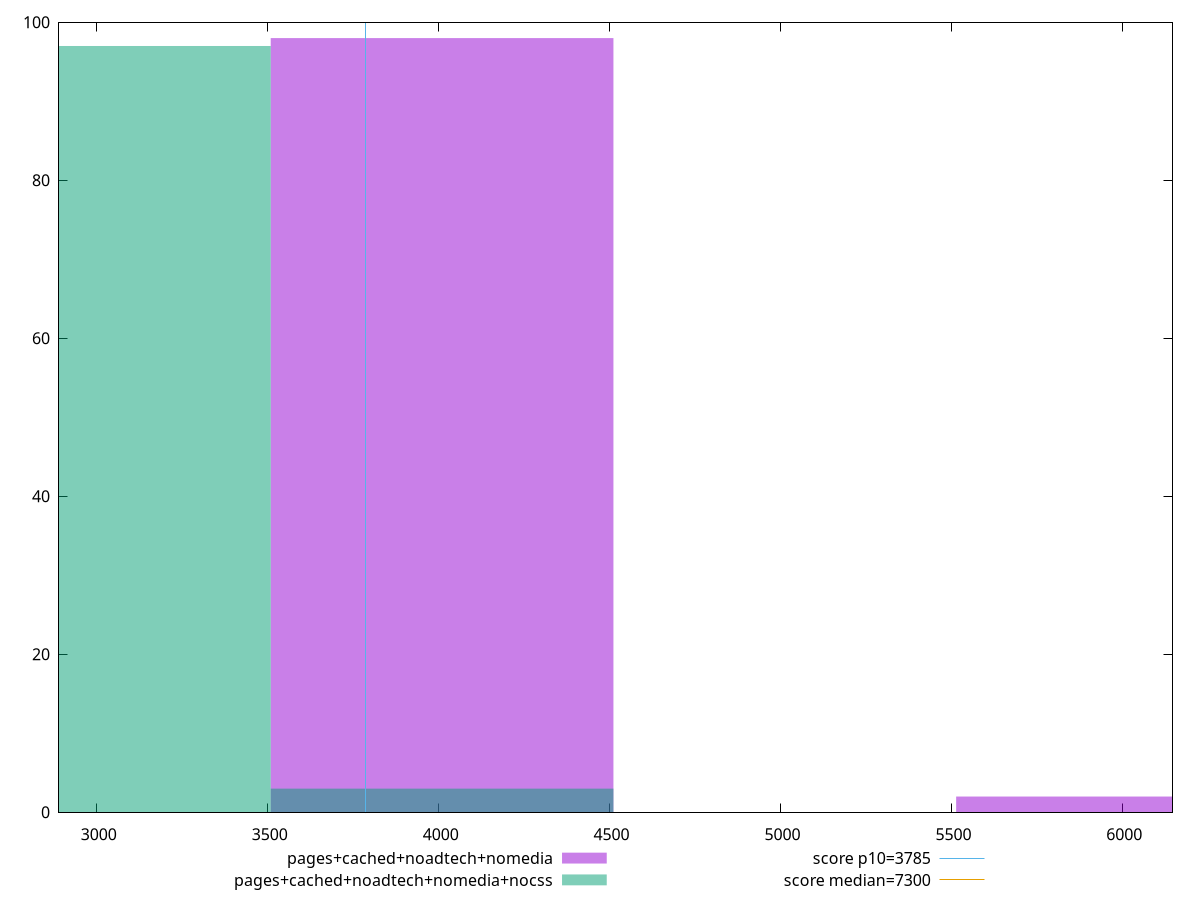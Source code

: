 reset

$pagesCachedNoadtechNomedia <<EOF
4010.0746516146287 98
6015.111977421943 2
EOF

$pagesCachedNoadtechNomediaNocss <<EOF
3007.5559887109716 97
4010.0746516146287 3
EOF

set key outside below
set boxwidth 1002.5186629036572
set xrange [2889.522:6146.6991]
set yrange [0:100]
set trange [0:100]
set style fill transparent solid 0.5 noborder

set parametric
set terminal svg size 640, 500 enhanced background rgb 'white'
set output "report_00018_2021-02-10T15-25-16.877Z/interactive/comparison/histogram/3_vs_4.svg"

plot $pagesCachedNoadtechNomedia title "pages+cached+noadtech+nomedia" with boxes, \
     $pagesCachedNoadtechNomediaNocss title "pages+cached+noadtech+nomedia+nocss" with boxes, \
     3785,t title "score p10=3785", \
     7300,t title "score median=7300"

reset
